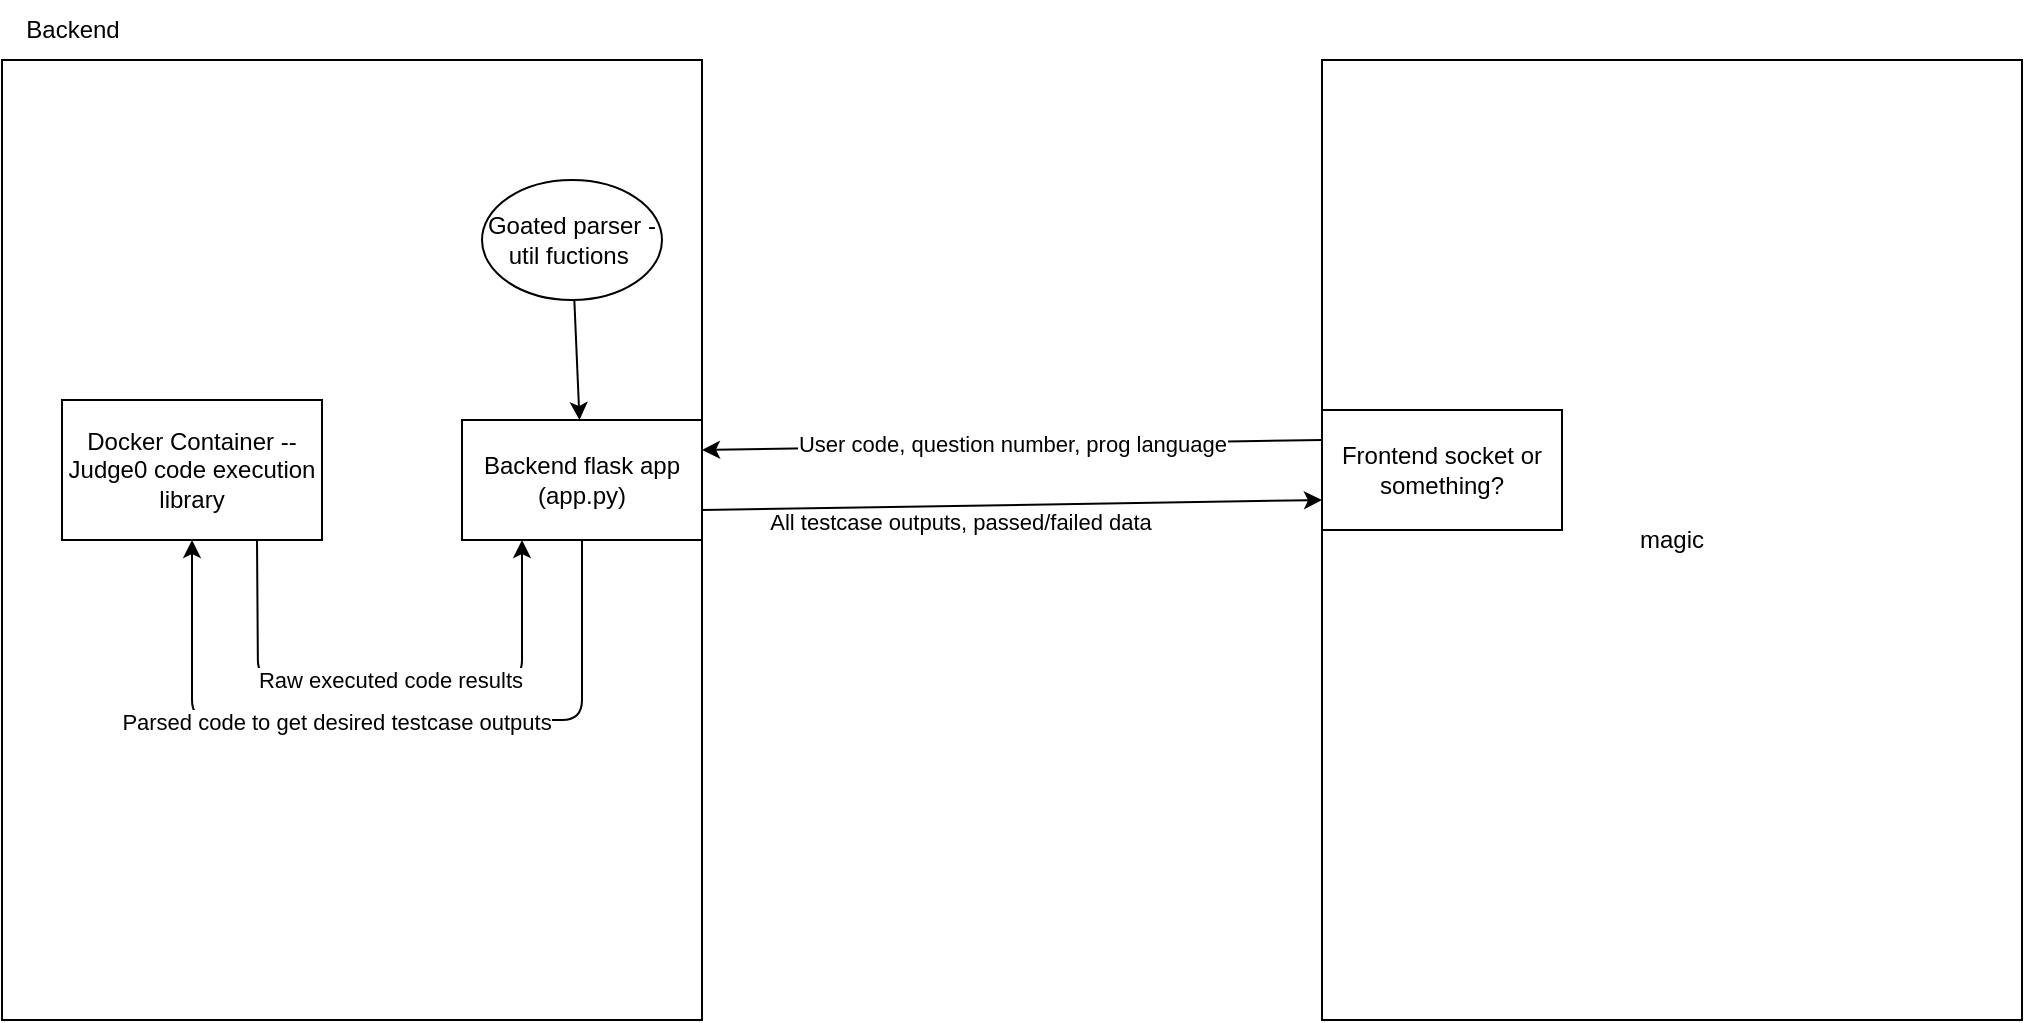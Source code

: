 <mxfile>
    <diagram id="XPGVDBUR6fyYkKzGeXZl" name="Page-1">
        <mxGraphModel dx="701" dy="1489" grid="1" gridSize="10" guides="1" tooltips="1" connect="1" arrows="1" fold="1" page="1" pageScale="1" pageWidth="850" pageHeight="1100" math="0" shadow="0">
            <root>
                <mxCell id="0"/>
                <mxCell id="1" parent="0"/>
                <mxCell id="2" value="" style="rounded=0;whiteSpace=wrap;html=1;" vertex="1" parent="1">
                    <mxGeometry x="100" width="350" height="480" as="geometry"/>
                </mxCell>
                <mxCell id="3" value="Backend" style="text;html=1;align=center;verticalAlign=middle;resizable=0;points=[];autosize=1;strokeColor=none;fillColor=none;" vertex="1" parent="1">
                    <mxGeometry x="100" y="-30" width="70" height="30" as="geometry"/>
                </mxCell>
                <mxCell id="7" value="Raw executed code results" style="edgeStyle=none;html=1;entryX=0.25;entryY=1;entryDx=0;entryDy=0;exitX=0.75;exitY=1;exitDx=0;exitDy=0;" edge="1" parent="1" source="4" target="5">
                    <mxGeometry relative="1" as="geometry">
                        <Array as="points">
                            <mxPoint x="228" y="310"/>
                            <mxPoint x="360" y="310"/>
                        </Array>
                    </mxGeometry>
                </mxCell>
                <mxCell id="4" value="Docker Container -- Judge0 code execution library" style="rounded=0;whiteSpace=wrap;html=1;" vertex="1" parent="1">
                    <mxGeometry x="130" y="170" width="130" height="70" as="geometry"/>
                </mxCell>
                <mxCell id="6" style="edgeStyle=none;html=1;exitX=0.5;exitY=1;exitDx=0;exitDy=0;entryX=0.5;entryY=1;entryDx=0;entryDy=0;" edge="1" parent="1" source="5" target="4">
                    <mxGeometry relative="1" as="geometry">
                        <Array as="points">
                            <mxPoint x="390" y="330"/>
                            <mxPoint x="195" y="330"/>
                        </Array>
                    </mxGeometry>
                </mxCell>
                <mxCell id="11" value="Parsed code to get desired testcase outputs" style="edgeLabel;html=1;align=center;verticalAlign=middle;resizable=0;points=[];" vertex="1" connectable="0" parent="6">
                    <mxGeometry x="0.131" y="1" relative="1" as="geometry">
                        <mxPoint x="-1" as="offset"/>
                    </mxGeometry>
                </mxCell>
                <mxCell id="12" style="edgeStyle=none;html=1;exitX=1;exitY=0.75;exitDx=0;exitDy=0;entryX=0;entryY=0.75;entryDx=0;entryDy=0;" edge="1" parent="1" source="5" target="15">
                    <mxGeometry relative="1" as="geometry">
                        <mxPoint x="770" y="220" as="targetPoint"/>
                    </mxGeometry>
                </mxCell>
                <mxCell id="14" value="All testcase outputs, passed/failed data" style="edgeLabel;html=1;align=center;verticalAlign=middle;resizable=0;points=[];" vertex="1" connectable="0" parent="12">
                    <mxGeometry x="-0.167" y="-8" relative="1" as="geometry">
                        <mxPoint as="offset"/>
                    </mxGeometry>
                </mxCell>
                <mxCell id="5" value="Backend flask app&lt;br&gt;(app.py)&lt;br&gt;" style="rounded=0;whiteSpace=wrap;html=1;" vertex="1" parent="1">
                    <mxGeometry x="330" y="180" width="120" height="60" as="geometry"/>
                </mxCell>
                <mxCell id="9" style="edgeStyle=none;html=1;" edge="1" parent="1" source="8" target="5">
                    <mxGeometry relative="1" as="geometry"/>
                </mxCell>
                <mxCell id="8" value="Goated parser - util fuctions&amp;nbsp;" style="ellipse;whiteSpace=wrap;html=1;" vertex="1" parent="1">
                    <mxGeometry x="340" y="60" width="90" height="60" as="geometry"/>
                </mxCell>
                <mxCell id="13" value="magic" style="rounded=0;whiteSpace=wrap;html=1;" vertex="1" parent="1">
                    <mxGeometry x="760" width="350" height="480" as="geometry"/>
                </mxCell>
                <mxCell id="16" value="User code, question number, prog language" style="edgeStyle=none;html=1;exitX=0;exitY=0.25;exitDx=0;exitDy=0;entryX=1;entryY=0.25;entryDx=0;entryDy=0;" edge="1" parent="1" source="15" target="5">
                    <mxGeometry relative="1" as="geometry"/>
                </mxCell>
                <mxCell id="15" value="Frontend socket or something?" style="rounded=0;whiteSpace=wrap;html=1;" vertex="1" parent="1">
                    <mxGeometry x="760" y="175" width="120" height="60" as="geometry"/>
                </mxCell>
            </root>
        </mxGraphModel>
    </diagram>
</mxfile>